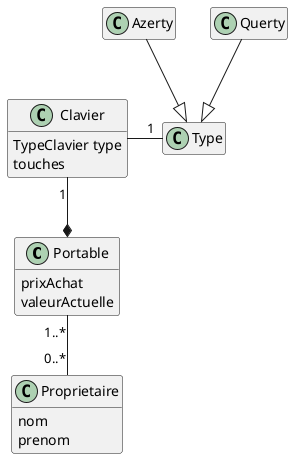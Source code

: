 @startuml Ordinateurs portables

'hide circle
hide empty methods
hide empty attributes

class portable as "Portable"{
 prixAchat
 valeurActuelle
}

class Type {
}

'enum TypeClavier{
'  azerty
'  querty
'}

Azerty --|> Type

Querty --|> Type

class clavier as "Clavier" {
' type "azerty" ou "querty"
 TypeClavier type
 touches
}

clavier - "1" Type

class propriétaire as "Proprietaire" {
 nom
 prenom
}
portable "1..*" -- "0..*" propriétaire
clavier "1" --* " " portable
@enduml
